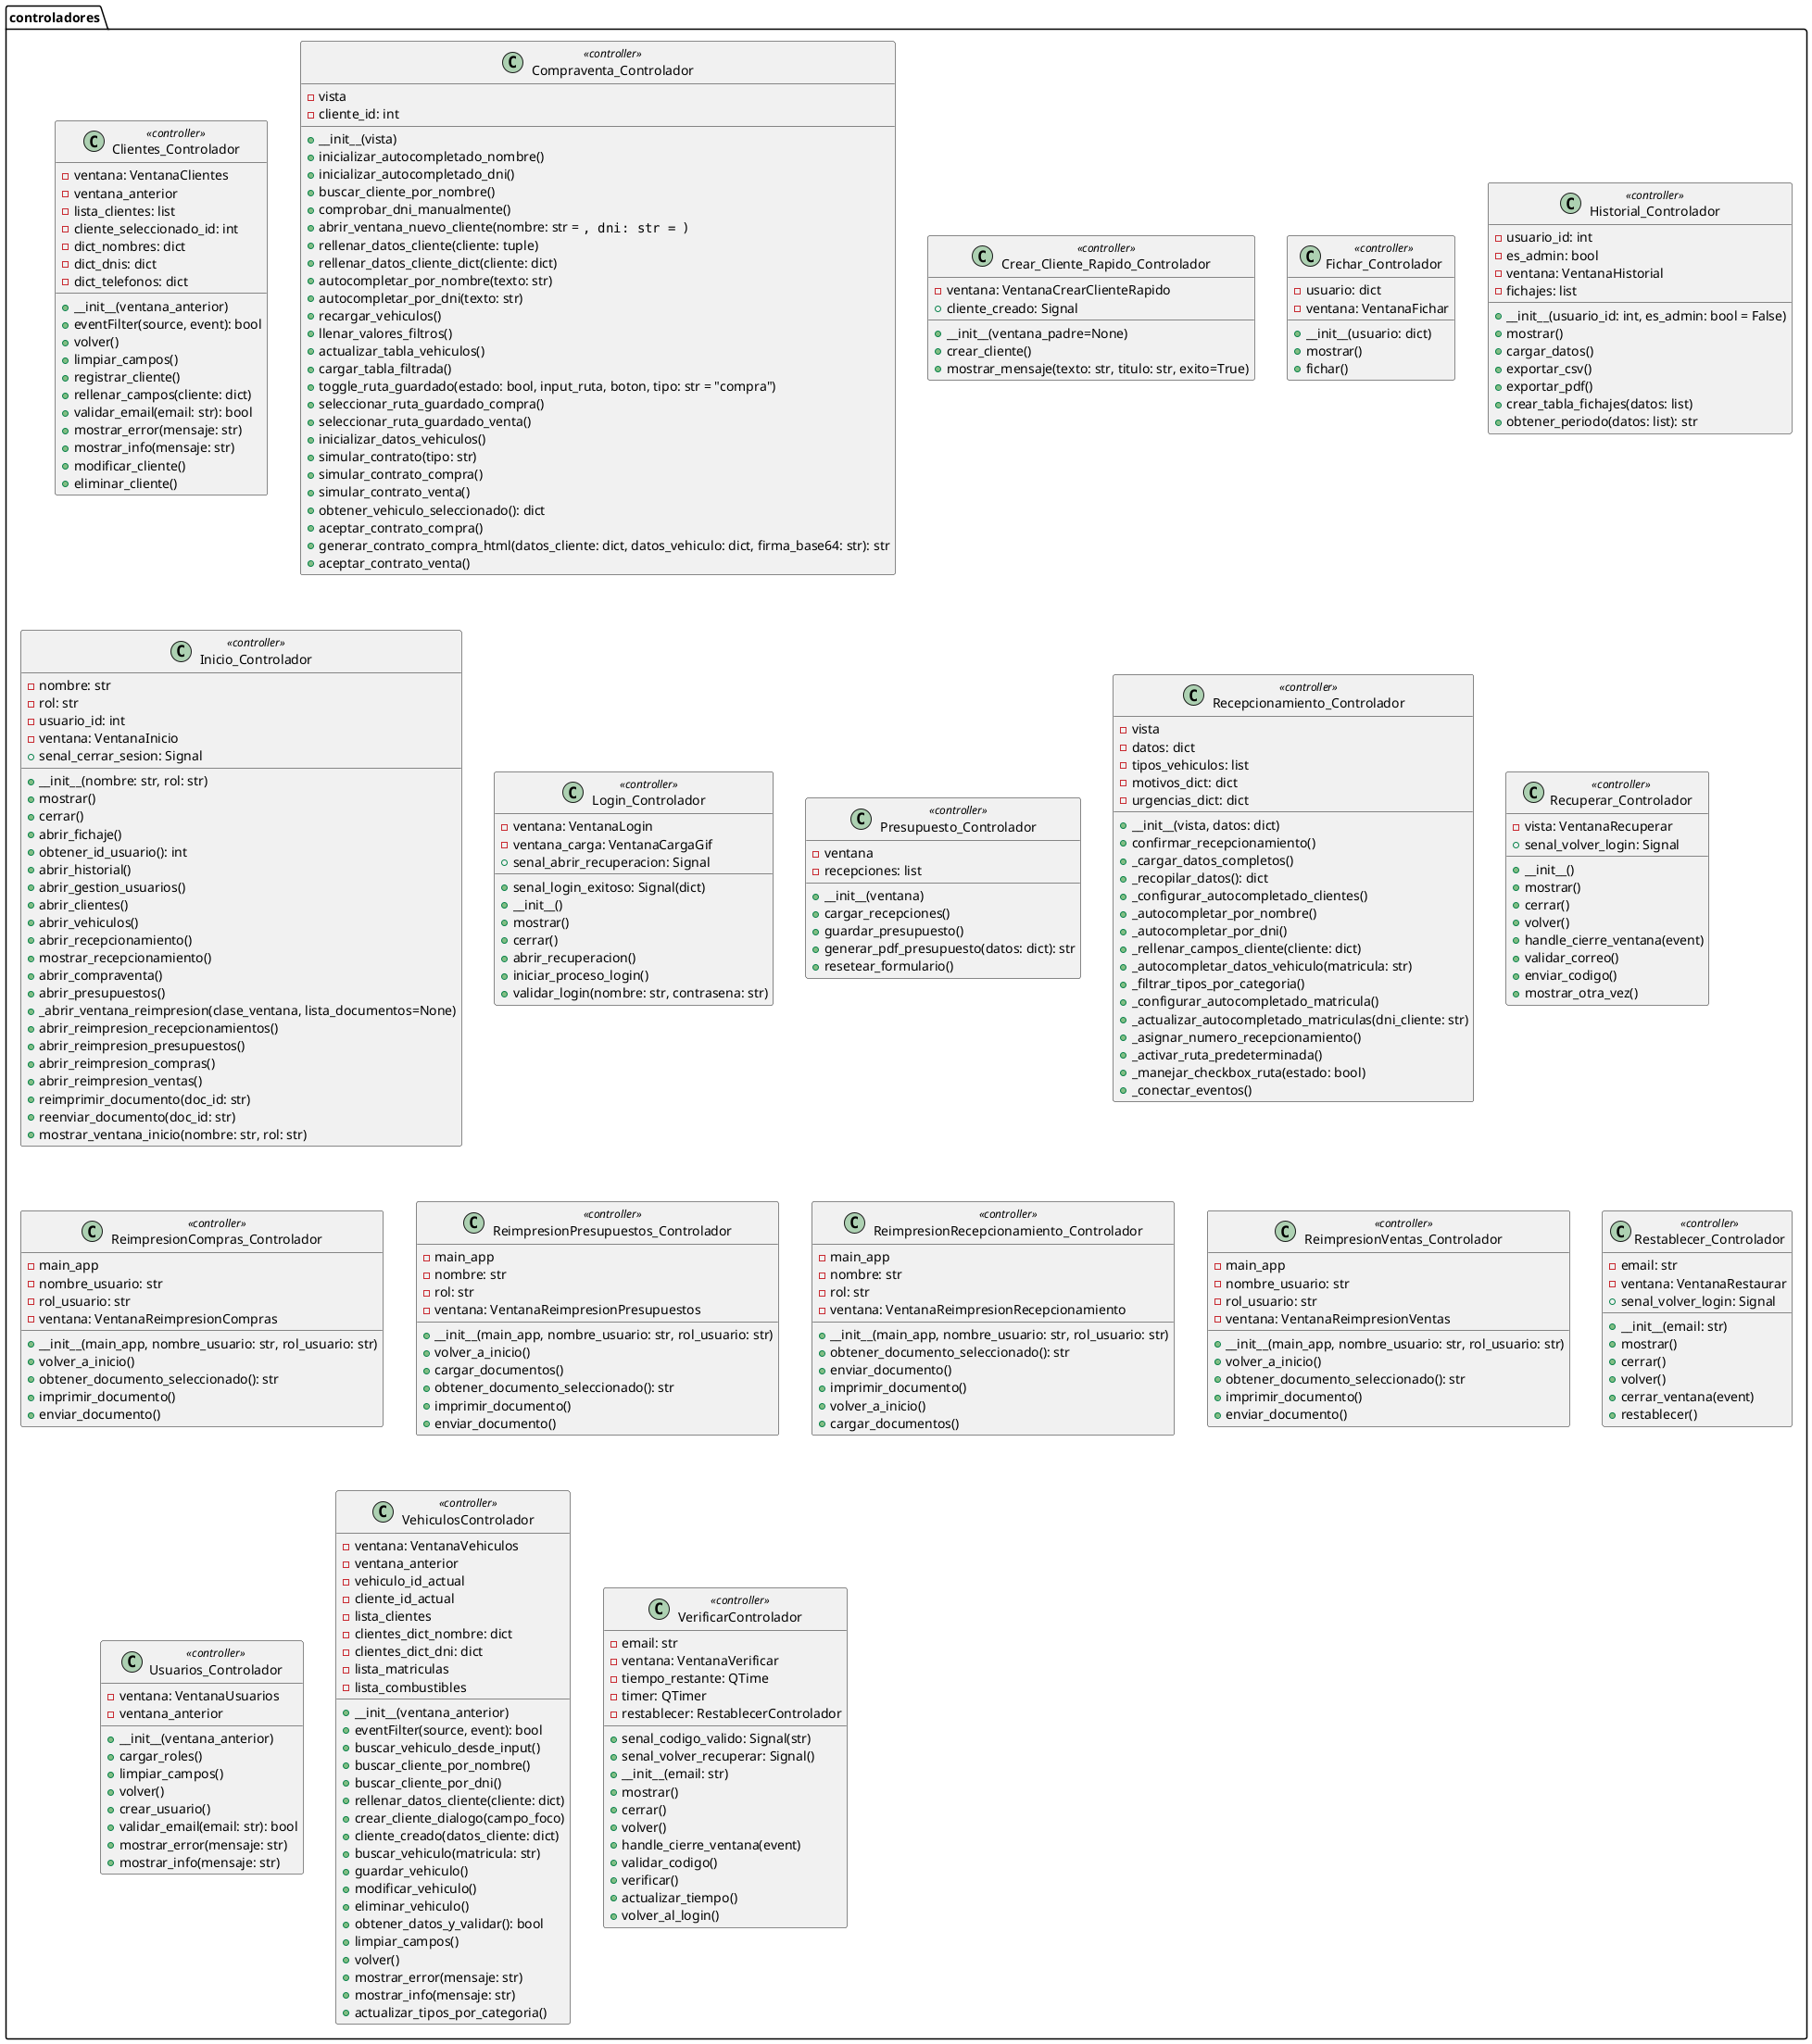 @startuml
package controladores {
  class Clientes_Controlador <<controller>> {
  -ventana: VentanaClientes
  -ventana_anterior
  -lista_clientes: list
  -cliente_seleccionado_id: int
  -dict_nombres: dict
  -dict_dnis: dict
  -dict_telefonos: dict
  +__init__(ventana_anterior)
  +eventFilter(source, event): bool
  +volver()
  +limpiar_campos()
  +registrar_cliente()
  +rellenar_campos(cliente: dict)
  +validar_email(email: str): bool
  +mostrar_error(mensaje: str)
  +mostrar_info(mensaje: str)
  +modificar_cliente()
  +eliminar_cliente()
  }
  class Compraventa_Controlador <<controller>> {
  -vista
  -cliente_id: int
  +__init__(vista)
  +inicializar_autocompletado_nombre()
  +inicializar_autocompletado_dni()
  +buscar_cliente_por_nombre()
  +comprobar_dni_manualmente()
  +abrir_ventana_nuevo_cliente(nombre: str = "", dni: str = "")
  +rellenar_datos_cliente(cliente: tuple)
  +rellenar_datos_cliente_dict(cliente: dict)
  +autocompletar_por_nombre(texto: str)
  +autocompletar_por_dni(texto: str)
  +recargar_vehiculos()
  +llenar_valores_filtros()
  +actualizar_tabla_vehiculos()
  +cargar_tabla_filtrada()
  +toggle_ruta_guardado(estado: bool, input_ruta, boton, tipo: str = "compra")
  +seleccionar_ruta_guardado_compra()
  +seleccionar_ruta_guardado_venta()
  +inicializar_datos_vehiculos()
  +simular_contrato(tipo: str)
  +simular_contrato_compra()
  +simular_contrato_venta()
  +obtener_vehiculo_seleccionado(): dict
  +aceptar_contrato_compra()
  +generar_contrato_compra_html(datos_cliente: dict, datos_vehiculo: dict, firma_base64: str): str
  +aceptar_contrato_venta()
  }
  class Crear_Cliente_Rapido_Controlador <<controller>> {
  -ventana: VentanaCrearClienteRapido
  +cliente_creado: Signal
  +__init__(ventana_padre=None)
  +crear_cliente()
  +mostrar_mensaje(texto: str, titulo: str, exito=True)
  }
  class Fichar_Controlador <<controller>> {
  -usuario: dict
  -ventana: VentanaFichar
  +__init__(usuario: dict)
  +mostrar()
  +fichar()
  }
  class Historial_Controlador <<controller>> {
  -usuario_id: int
  -es_admin: bool
  -ventana: VentanaHistorial
  -fichajes: list
  +__init__(usuario_id: int, es_admin: bool = False)
  +mostrar()
  +cargar_datos()
  +exportar_csv()
  +exportar_pdf()
  +crear_tabla_fichajes(datos: list)
  +obtener_periodo(datos: list): str
  }
  class Inicio_Controlador <<controller>> {
  -nombre: str
  -rol: str
  -usuario_id: int
  -ventana: VentanaInicio
  +senal_cerrar_sesion: Signal
  +__init__(nombre: str, rol: str)
  +mostrar()
  +cerrar()
  +abrir_fichaje()
  +obtener_id_usuario(): int
  +abrir_historial()
  +abrir_gestion_usuarios()
  +abrir_clientes()
  +abrir_vehiculos()
  +abrir_recepcionamiento()
  +mostrar_recepcionamiento()
  +abrir_compraventa()
  +abrir_presupuestos()
  +_abrir_ventana_reimpresion(clase_ventana, lista_documentos=None)
  +abrir_reimpresion_recepcionamientos()
  +abrir_reimpresion_presupuestos()
  +abrir_reimpresion_compras()
  +abrir_reimpresion_ventas()
  +reimprimir_documento(doc_id: str)
  +reenviar_documento(doc_id: str)
  +mostrar_ventana_inicio(nombre: str, rol: str)
  }
  class Login_Controlador <<controller>> {
  -ventana: VentanaLogin
  -ventana_carga: VentanaCargaGif
  +senal_abrir_recuperacion: Signal
  +senal_login_exitoso: Signal(dict)
  +__init__()
  +mostrar()
  +cerrar()
  +abrir_recuperacion()
  +iniciar_proceso_login()
  +validar_login(nombre: str, contrasena: str)
  }
  class Presupuesto_Controlador <<controller>> {
  -ventana
  -recepciones: list
  +__init__(ventana)
  +cargar_recepciones()
  +guardar_presupuesto()
  +generar_pdf_presupuesto(datos: dict): str
  +resetear_formulario()
  }
  class Recepcionamiento_Controlador <<controller>> {
  -vista
  -datos: dict
  -tipos_vehiculos: list
  -motivos_dict: dict
  -urgencias_dict: dict
  +__init__(vista, datos: dict)
  +confirmar_recepcionamiento()
  +_cargar_datos_completos()
  +_recopilar_datos(): dict
  +_configurar_autocompletado_clientes()
  +_autocompletar_por_nombre()
  +_autocompletar_por_dni()
  +_rellenar_campos_cliente(cliente: dict)
  +_autocompletar_datos_vehiculo(matricula: str)
  +_filtrar_tipos_por_categoria()
  +_configurar_autocompletado_matricula()
  +_actualizar_autocompletado_matriculas(dni_cliente: str)
  +_asignar_numero_recepcionamiento()
  +_activar_ruta_predeterminada()
  +_manejar_checkbox_ruta(estado: bool)
  +_conectar_eventos()
  }
  class Recuperar_Controlador <<controller>> {
  -vista: VentanaRecuperar
  +senal_volver_login: Signal
  +__init__()
  +mostrar()
  +cerrar()
  +volver()
  +handle_cierre_ventana(event)
  +validar_correo()
  +enviar_codigo()
  +mostrar_otra_vez()
  }
  class ReimpresionCompras_Controlador <<controller>> {
  -main_app
  -nombre_usuario: str
  -rol_usuario: str
  -ventana: VentanaReimpresionCompras
  +__init__(main_app, nombre_usuario: str, rol_usuario: str)
  +volver_a_inicio()
  +obtener_documento_seleccionado(): str
  +imprimir_documento()
  +enviar_documento()
  }
  class ReimpresionPresupuestos_Controlador <<controller>> {
  -main_app
  -nombre: str
  -rol: str
  -ventana: VentanaReimpresionPresupuestos
  +__init__(main_app, nombre_usuario: str, rol_usuario: str)
  +volver_a_inicio()
  +cargar_documentos()
  +obtener_documento_seleccionado(): str
  +imprimir_documento()
  +enviar_documento()
  }
  class ReimpresionRecepcionamiento_Controlador <<controller>> {
  -main_app
  -nombre: str
  -rol: str
  -ventana: VentanaReimpresionRecepcionamiento
  +__init__(main_app, nombre_usuario: str, rol_usuario: str)
  +obtener_documento_seleccionado(): str
  +enviar_documento()
  +imprimir_documento()
  +volver_a_inicio()
  +cargar_documentos()
  }
  class ReimpresionVentas_Controlador <<controller>> {
  -main_app
  -nombre_usuario: str
  -rol_usuario: str
  -ventana: VentanaReimpresionVentas
  +__init__(main_app, nombre_usuario: str, rol_usuario: str)
  +volver_a_inicio()
  +obtener_documento_seleccionado(): str
  +imprimir_documento()
  +enviar_documento()
  }
  class Restablecer_Controlador <<controller>> {
  -email: str
  -ventana: VentanaRestaurar
  +senal_volver_login: Signal
  +__init__(email: str)
  +mostrar()
  +cerrar()
  +volver()
  +cerrar_ventana(event)
  +restablecer()
  }
  class Usuarios_Controlador <<controller>> {
  -ventana: VentanaUsuarios
  -ventana_anterior
  +__init__(ventana_anterior)
  +cargar_roles()
  +limpiar_campos()
  +volver()
  +crear_usuario()
  +validar_email(email: str): bool
  +mostrar_error(mensaje: str)
  +mostrar_info(mensaje: str)
  }
  class VehiculosControlador <<controller>> {
  -ventana: VentanaVehiculos
  -ventana_anterior
  -vehiculo_id_actual
  -cliente_id_actual
  -lista_clientes
  -clientes_dict_nombre: dict
  -clientes_dict_dni: dict
  -lista_matriculas
  -lista_combustibles
  +__init__(ventana_anterior)
  +eventFilter(source, event): bool
  +buscar_vehiculo_desde_input()
  +buscar_cliente_por_nombre()
  +buscar_cliente_por_dni()
  +rellenar_datos_cliente(cliente: dict)
  +crear_cliente_dialogo(campo_foco)
  +cliente_creado(datos_cliente: dict)
  +buscar_vehiculo(matricula: str)
  +guardar_vehiculo()
  +modificar_vehiculo()
  +eliminar_vehiculo()
  +obtener_datos_y_validar(): bool
  +limpiar_campos()
  +volver()
  +mostrar_error(mensaje: str)
  +mostrar_info(mensaje: str)
  +actualizar_tipos_por_categoria()
  }
  class VerificarControlador <<controller>> {
    -email: str
    -ventana: VentanaVerificar
    -tiempo_restante: QTime
    -timer: QTimer
    -restablecer: RestablecerControlador
    +senal_codigo_valido: Signal(str)
    +senal_volver_recuperar: Signal()
    +__init__(email: str)
    +mostrar()
    +cerrar()
    +volver()
    +handle_cierre_ventana(event)
    +validar_codigo()
    +verificar()
    +actualizar_tiempo()
    +volver_al_login()
  }
}
@enduml

